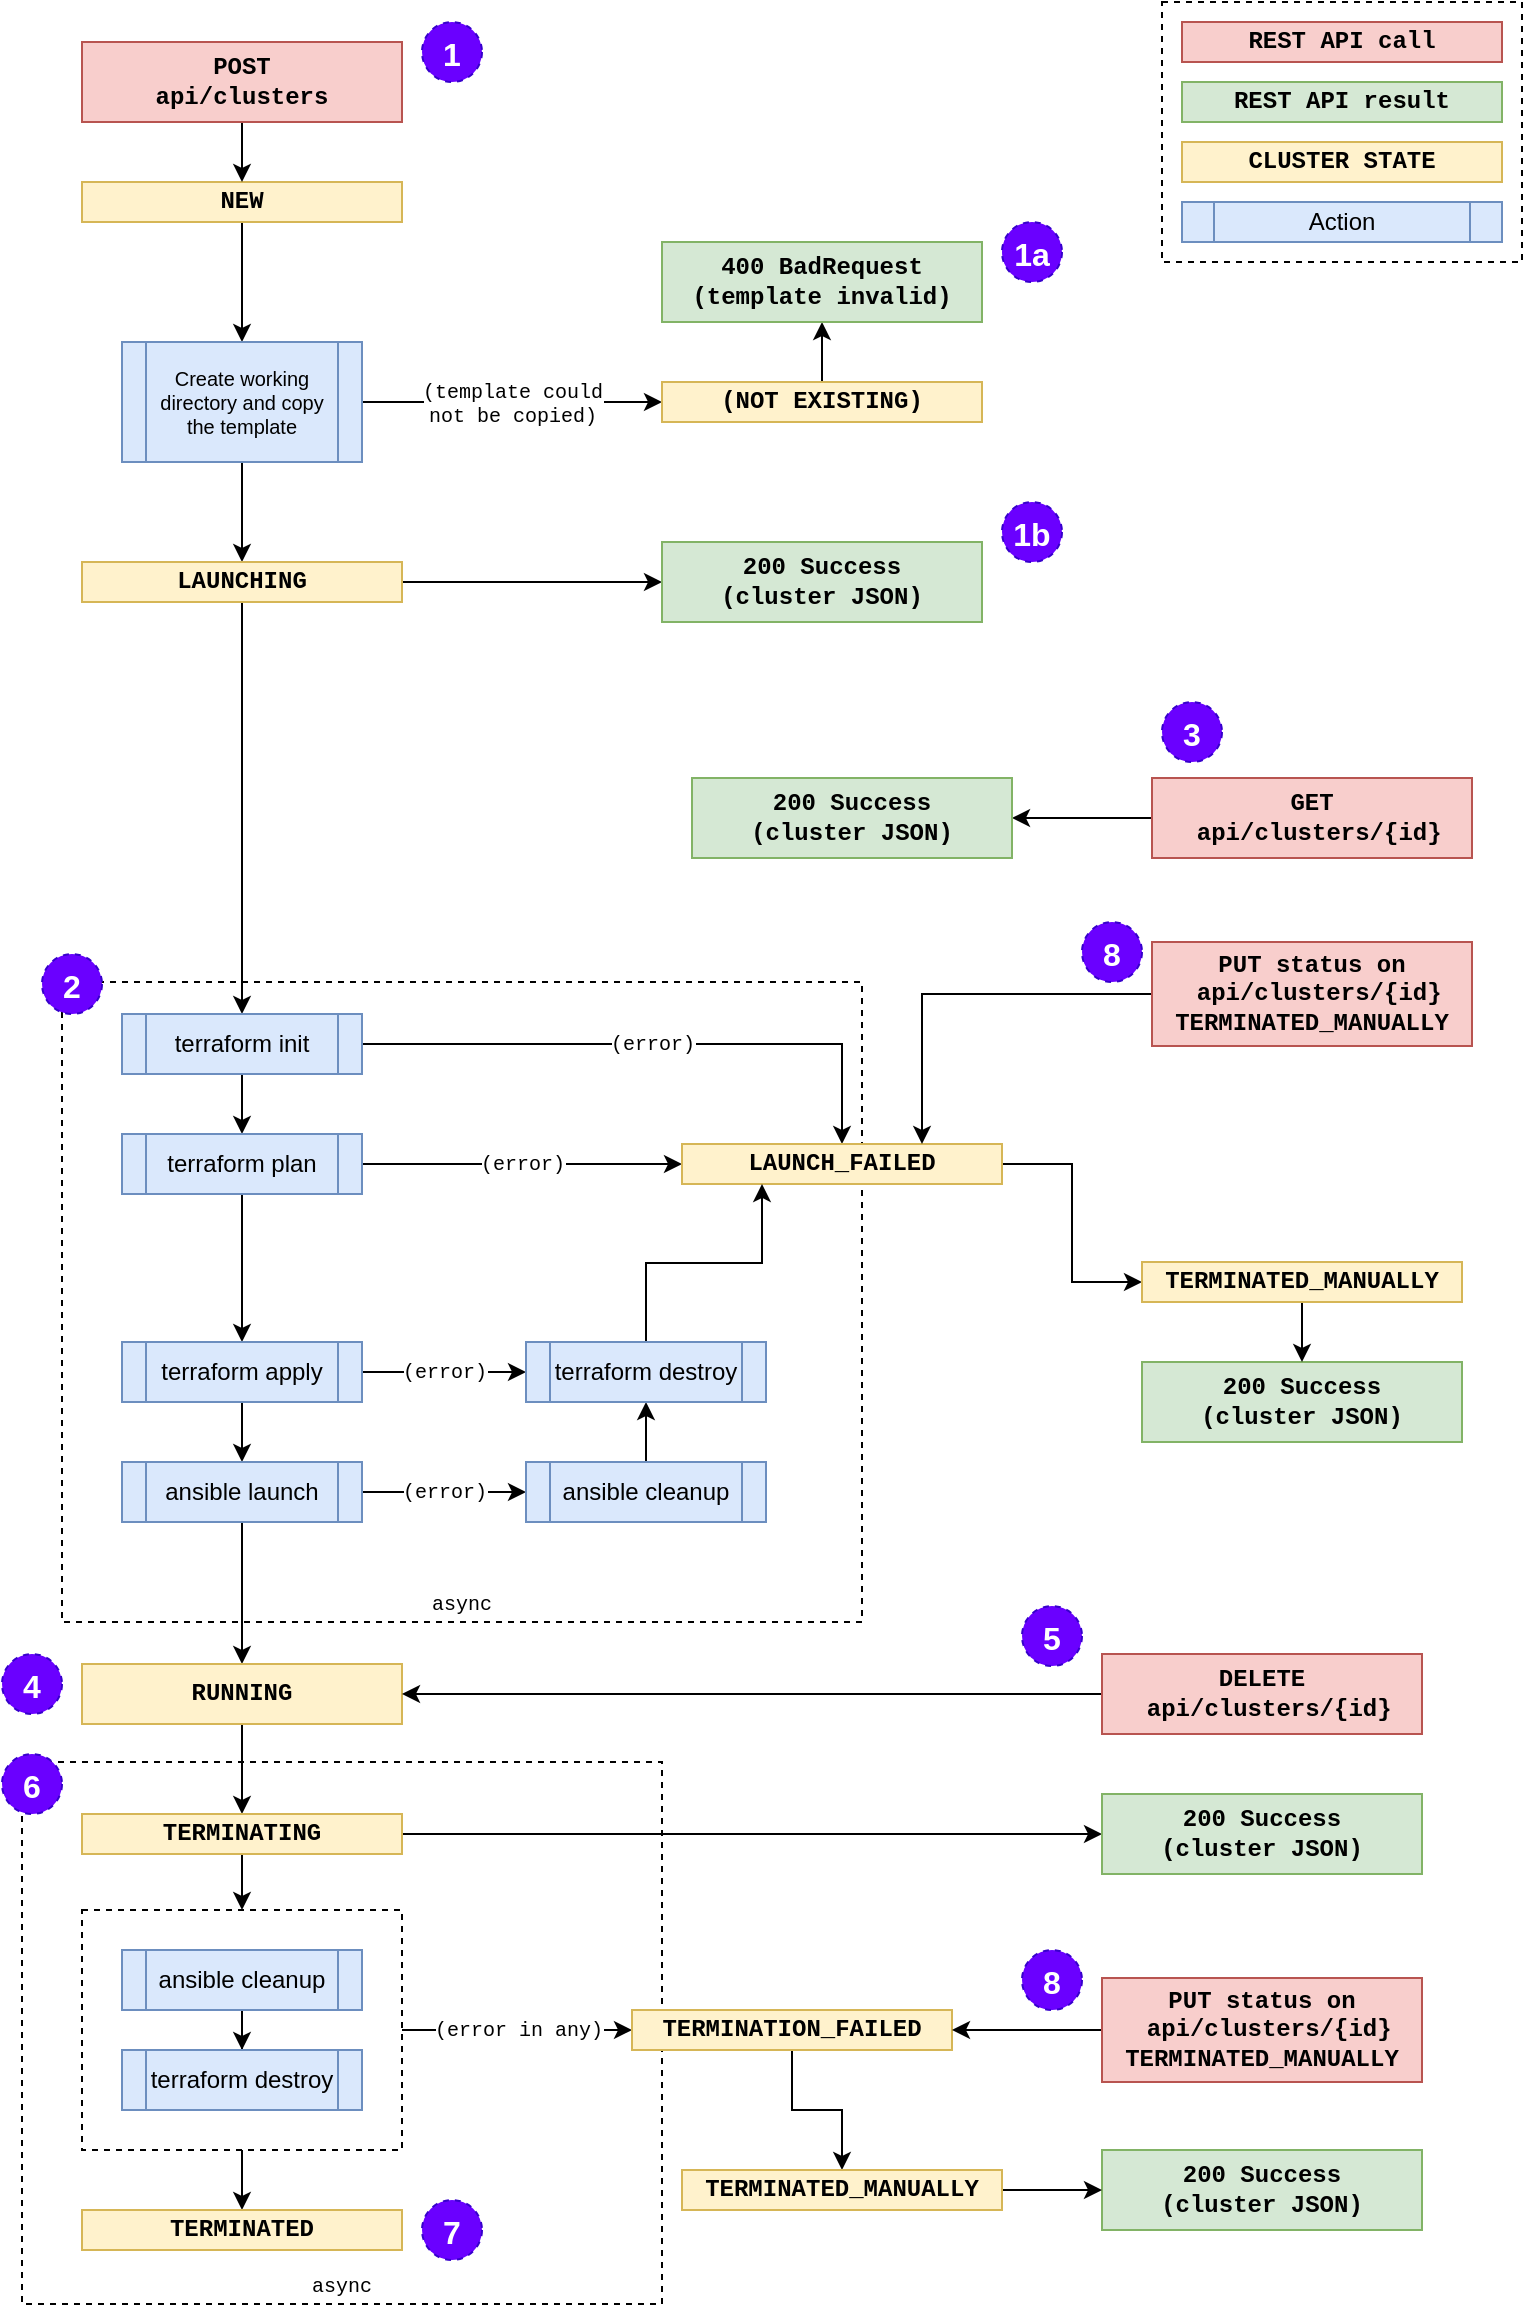 <mxfile version="20.8.10" type="device"><diagram name="Seite-1" id="es1dhhYif6ZFTBHxprAP"><mxGraphModel dx="1434" dy="792" grid="1" gridSize="10" guides="1" tooltips="1" connect="1" arrows="1" fold="1" page="1" pageScale="1" pageWidth="827" pageHeight="1169" math="0" shadow="0"><root><mxCell id="0"/><mxCell id="1" parent="0"/><mxCell id="VkuE4z6etnmgRdKNSwTB-87" value="&lt;div&gt;async&lt;/div&gt;" style="rounded=0;whiteSpace=wrap;html=1;fontFamily=Courier New;fontSize=10;dashed=1;align=center;verticalAlign=bottom;" vertex="1" parent="1"><mxGeometry x="50" y="890" width="320" height="271" as="geometry"/></mxCell><mxCell id="VkuE4z6etnmgRdKNSwTB-86" value="&lt;div&gt;async&lt;/div&gt;" style="rounded=0;whiteSpace=wrap;html=1;fontFamily=Courier New;fontSize=10;dashed=1;align=center;verticalAlign=bottom;" vertex="1" parent="1"><mxGeometry x="70" y="500" width="400" height="320" as="geometry"/></mxCell><mxCell id="VkuE4z6etnmgRdKNSwTB-69" style="edgeStyle=orthogonalEdgeStyle;rounded=0;orthogonalLoop=1;jettySize=auto;html=1;entryX=0.5;entryY=0;entryDx=0;entryDy=0;fontFamily=Courier New;fontSize=10;" edge="1" parent="1" source="VkuE4z6etnmgRdKNSwTB-68" target="VkuE4z6etnmgRdKNSwTB-64"><mxGeometry relative="1" as="geometry"/></mxCell><mxCell id="VkuE4z6etnmgRdKNSwTB-70" value="(error in any)" style="edgeStyle=orthogonalEdgeStyle;rounded=0;orthogonalLoop=1;jettySize=auto;html=1;fontFamily=Courier New;fontSize=10;" edge="1" parent="1" source="VkuE4z6etnmgRdKNSwTB-68" target="VkuE4z6etnmgRdKNSwTB-66"><mxGeometry relative="1" as="geometry"/></mxCell><mxCell id="VkuE4z6etnmgRdKNSwTB-68" value="" style="rounded=0;whiteSpace=wrap;html=1;fontFamily=Courier New;fontSize=10;dashed=1;" vertex="1" parent="1"><mxGeometry x="80" y="964" width="160" height="120" as="geometry"/></mxCell><mxCell id="VkuE4z6etnmgRdKNSwTB-55" value="" style="rounded=0;whiteSpace=wrap;html=1;fontFamily=Courier New;fontSize=10;dashed=1;" vertex="1" parent="1"><mxGeometry x="620" y="10" width="180" height="130" as="geometry"/></mxCell><mxCell id="VkuE4z6etnmgRdKNSwTB-2" style="edgeStyle=orthogonalEdgeStyle;rounded=0;orthogonalLoop=1;jettySize=auto;html=1;entryX=0.5;entryY=0;entryDx=0;entryDy=0;" edge="1" parent="1" source="VkuE4z6etnmgRdKNSwTB-1" target="VkuE4z6etnmgRdKNSwTB-3"><mxGeometry relative="1" as="geometry"><mxPoint x="230" y="300" as="targetPoint"/></mxGeometry></mxCell><mxCell id="VkuE4z6etnmgRdKNSwTB-1" value="NEW" style="rounded=0;whiteSpace=wrap;html=1;fillColor=#fff2cc;strokeColor=#d6b656;fontFamily=Courier New;fontStyle=1" vertex="1" parent="1"><mxGeometry x="80" y="100" width="160" height="20" as="geometry"/></mxCell><mxCell id="VkuE4z6etnmgRdKNSwTB-7" value="(template could&lt;br&gt;&lt;div&gt;not be copied)&lt;/div&gt;" style="edgeStyle=orthogonalEdgeStyle;rounded=0;orthogonalLoop=1;jettySize=auto;html=1;exitX=1;exitY=0.5;exitDx=0;exitDy=0;fontFamily=Courier New;fontSize=10;" edge="1" parent="1" source="VkuE4z6etnmgRdKNSwTB-3"><mxGeometry relative="1" as="geometry"><mxPoint x="370" y="210" as="targetPoint"/></mxGeometry></mxCell><mxCell id="VkuE4z6etnmgRdKNSwTB-17" style="edgeStyle=orthogonalEdgeStyle;rounded=0;orthogonalLoop=1;jettySize=auto;html=1;entryX=0.5;entryY=0;entryDx=0;entryDy=0;fontFamily=Courier New;fontSize=10;" edge="1" parent="1" source="VkuE4z6etnmgRdKNSwTB-3" target="VkuE4z6etnmgRdKNSwTB-16"><mxGeometry relative="1" as="geometry"/></mxCell><mxCell id="VkuE4z6etnmgRdKNSwTB-3" value="Create working directory and copy the template" style="shape=process;whiteSpace=wrap;html=1;backgroundOutline=1;fillColor=#dae8fc;strokeColor=#6c8ebf;fontSize=10;" vertex="1" parent="1"><mxGeometry x="100" y="180" width="120" height="60" as="geometry"/></mxCell><mxCell id="VkuE4z6etnmgRdKNSwTB-5" value="Action" style="shape=process;whiteSpace=wrap;html=1;backgroundOutline=1;fillColor=#dae8fc;strokeColor=#6c8ebf;" vertex="1" parent="1"><mxGeometry x="630" y="110" width="160" height="20" as="geometry"/></mxCell><mxCell id="VkuE4z6etnmgRdKNSwTB-6" value="CLUSTER STATE" style="rounded=0;whiteSpace=wrap;html=1;fillColor=#fff2cc;strokeColor=#d6b656;fontFamily=Courier New;fontStyle=1" vertex="1" parent="1"><mxGeometry x="630" y="80" width="160" height="20" as="geometry"/></mxCell><mxCell id="VkuE4z6etnmgRdKNSwTB-15" style="edgeStyle=orthogonalEdgeStyle;rounded=0;orthogonalLoop=1;jettySize=auto;html=1;entryX=0.5;entryY=1;entryDx=0;entryDy=0;fontFamily=Courier New;fontSize=10;" edge="1" parent="1" source="VkuE4z6etnmgRdKNSwTB-8" target="VkuE4z6etnmgRdKNSwTB-14"><mxGeometry relative="1" as="geometry"/></mxCell><mxCell id="VkuE4z6etnmgRdKNSwTB-8" value="(NOT EXISTING)" style="rounded=0;whiteSpace=wrap;html=1;fillColor=#fff2cc;strokeColor=#d6b656;fontFamily=Courier New;fontStyle=1" vertex="1" parent="1"><mxGeometry x="370" y="200" width="160" height="20" as="geometry"/></mxCell><mxCell id="VkuE4z6etnmgRdKNSwTB-10" value="REST API call" style="rounded=0;whiteSpace=wrap;html=1;fillColor=#f8cecc;strokeColor=#b85450;fontFamily=Courier New;fontStyle=1" vertex="1" parent="1"><mxGeometry x="630" y="20" width="160" height="20" as="geometry"/></mxCell><mxCell id="VkuE4z6etnmgRdKNSwTB-12" style="edgeStyle=orthogonalEdgeStyle;rounded=0;orthogonalLoop=1;jettySize=auto;html=1;entryX=0.5;entryY=0;entryDx=0;entryDy=0;fontFamily=Courier New;fontSize=10;" edge="1" parent="1" source="VkuE4z6etnmgRdKNSwTB-11" target="VkuE4z6etnmgRdKNSwTB-1"><mxGeometry relative="1" as="geometry"/></mxCell><mxCell id="VkuE4z6etnmgRdKNSwTB-11" value="&lt;div&gt;POST &lt;br&gt;&lt;/div&gt;&lt;div&gt;api/clusters&lt;/div&gt;" style="rounded=0;whiteSpace=wrap;html=1;fillColor=#f8cecc;strokeColor=#b85450;fontFamily=Courier New;fontStyle=1" vertex="1" parent="1"><mxGeometry x="80" y="30" width="160" height="40" as="geometry"/></mxCell><mxCell id="VkuE4z6etnmgRdKNSwTB-13" value="REST API result" style="rounded=0;whiteSpace=wrap;html=1;fillColor=#d5e8d4;strokeColor=#82b366;fontFamily=Courier New;fontStyle=1" vertex="1" parent="1"><mxGeometry x="630" y="50" width="160" height="20" as="geometry"/></mxCell><mxCell id="VkuE4z6etnmgRdKNSwTB-14" value="400 BadRequest&lt;br&gt;(template invalid)" style="rounded=0;whiteSpace=wrap;html=1;fillColor=#d5e8d4;strokeColor=#82b366;fontFamily=Courier New;fontStyle=1" vertex="1" parent="1"><mxGeometry x="370" y="130" width="160" height="40" as="geometry"/></mxCell><mxCell id="VkuE4z6etnmgRdKNSwTB-19" style="edgeStyle=orthogonalEdgeStyle;rounded=0;orthogonalLoop=1;jettySize=auto;html=1;fontFamily=Courier New;fontSize=10;" edge="1" parent="1" source="VkuE4z6etnmgRdKNSwTB-16" target="VkuE4z6etnmgRdKNSwTB-18"><mxGeometry relative="1" as="geometry"/></mxCell><mxCell id="VkuE4z6etnmgRdKNSwTB-22" style="edgeStyle=orthogonalEdgeStyle;rounded=0;orthogonalLoop=1;jettySize=auto;html=1;entryX=0.5;entryY=0;entryDx=0;entryDy=0;fontFamily=Courier New;fontSize=10;" edge="1" parent="1" source="VkuE4z6etnmgRdKNSwTB-16" target="VkuE4z6etnmgRdKNSwTB-21"><mxGeometry relative="1" as="geometry"/></mxCell><mxCell id="VkuE4z6etnmgRdKNSwTB-16" value="LAUNCHING" style="rounded=0;whiteSpace=wrap;html=1;fillColor=#fff2cc;strokeColor=#d6b656;fontFamily=Courier New;fontStyle=1" vertex="1" parent="1"><mxGeometry x="80" y="290" width="160" height="20" as="geometry"/></mxCell><mxCell id="VkuE4z6etnmgRdKNSwTB-18" value="200 Success&lt;br&gt;(cluster JSON)" style="rounded=0;whiteSpace=wrap;html=1;fillColor=#d5e8d4;strokeColor=#82b366;fontFamily=Courier New;fontStyle=1" vertex="1" parent="1"><mxGeometry x="370" y="280" width="160" height="40" as="geometry"/></mxCell><mxCell id="VkuE4z6etnmgRdKNSwTB-25" style="edgeStyle=orthogonalEdgeStyle;rounded=0;orthogonalLoop=1;jettySize=auto;html=1;entryX=0.5;entryY=0;entryDx=0;entryDy=0;fontFamily=Courier New;fontSize=10;" edge="1" parent="1" source="VkuE4z6etnmgRdKNSwTB-21" target="VkuE4z6etnmgRdKNSwTB-23"><mxGeometry relative="1" as="geometry"/></mxCell><mxCell id="VkuE4z6etnmgRdKNSwTB-29" value="(error)" style="edgeStyle=orthogonalEdgeStyle;rounded=0;orthogonalLoop=1;jettySize=auto;html=1;entryX=0.5;entryY=0;entryDx=0;entryDy=0;fontFamily=Courier New;fontSize=10;" edge="1" parent="1" source="VkuE4z6etnmgRdKNSwTB-21" target="VkuE4z6etnmgRdKNSwTB-28"><mxGeometry relative="1" as="geometry"/></mxCell><mxCell id="VkuE4z6etnmgRdKNSwTB-21" value="terraform init" style="shape=process;whiteSpace=wrap;html=1;backgroundOutline=1;fillColor=#dae8fc;strokeColor=#6c8ebf;" vertex="1" parent="1"><mxGeometry x="100" y="516" width="120" height="30" as="geometry"/></mxCell><mxCell id="VkuE4z6etnmgRdKNSwTB-27" style="edgeStyle=orthogonalEdgeStyle;rounded=0;orthogonalLoop=1;jettySize=auto;html=1;fontFamily=Courier New;fontSize=10;" edge="1" parent="1" source="VkuE4z6etnmgRdKNSwTB-23" target="VkuE4z6etnmgRdKNSwTB-26"><mxGeometry relative="1" as="geometry"/></mxCell><mxCell id="VkuE4z6etnmgRdKNSwTB-30" value="(error)" style="edgeStyle=orthogonalEdgeStyle;rounded=0;orthogonalLoop=1;jettySize=auto;html=1;entryX=0;entryY=0.5;entryDx=0;entryDy=0;fontFamily=Courier New;fontSize=10;" edge="1" parent="1" source="VkuE4z6etnmgRdKNSwTB-23" target="VkuE4z6etnmgRdKNSwTB-28"><mxGeometry relative="1" as="geometry"/></mxCell><mxCell id="VkuE4z6etnmgRdKNSwTB-23" value="terraform plan" style="shape=process;whiteSpace=wrap;html=1;backgroundOutline=1;fillColor=#dae8fc;strokeColor=#6c8ebf;" vertex="1" parent="1"><mxGeometry x="100" y="576" width="120" height="30" as="geometry"/></mxCell><mxCell id="VkuE4z6etnmgRdKNSwTB-32" style="edgeStyle=orthogonalEdgeStyle;rounded=0;orthogonalLoop=1;jettySize=auto;html=1;entryX=0.5;entryY=0;entryDx=0;entryDy=0;fontFamily=Courier New;fontSize=10;" edge="1" parent="1" source="VkuE4z6etnmgRdKNSwTB-26" target="VkuE4z6etnmgRdKNSwTB-31"><mxGeometry relative="1" as="geometry"/></mxCell><mxCell id="VkuE4z6etnmgRdKNSwTB-41" value="(error)" style="edgeStyle=orthogonalEdgeStyle;rounded=0;orthogonalLoop=1;jettySize=auto;html=1;entryX=0;entryY=0.5;entryDx=0;entryDy=0;fontFamily=Courier New;fontSize=10;" edge="1" parent="1" source="VkuE4z6etnmgRdKNSwTB-26" target="VkuE4z6etnmgRdKNSwTB-37"><mxGeometry relative="1" as="geometry"/></mxCell><mxCell id="VkuE4z6etnmgRdKNSwTB-26" value="terraform apply" style="shape=process;whiteSpace=wrap;html=1;backgroundOutline=1;fillColor=#dae8fc;strokeColor=#6c8ebf;" vertex="1" parent="1"><mxGeometry x="100" y="680" width="120" height="30" as="geometry"/></mxCell><mxCell id="VkuE4z6etnmgRdKNSwTB-84" style="edgeStyle=orthogonalEdgeStyle;rounded=0;orthogonalLoop=1;jettySize=auto;html=1;entryX=0;entryY=0.5;entryDx=0;entryDy=0;fontFamily=Courier New;fontSize=10;" edge="1" parent="1" source="VkuE4z6etnmgRdKNSwTB-28" target="VkuE4z6etnmgRdKNSwTB-82"><mxGeometry relative="1" as="geometry"/></mxCell><mxCell id="VkuE4z6etnmgRdKNSwTB-28" value="LAUNCH_FAILED" style="rounded=0;whiteSpace=wrap;html=1;fillColor=#fff2cc;strokeColor=#d6b656;fontFamily=Courier New;fontStyle=1" vertex="1" parent="1"><mxGeometry x="380" y="581" width="160" height="20" as="geometry"/></mxCell><mxCell id="VkuE4z6etnmgRdKNSwTB-35" style="edgeStyle=orthogonalEdgeStyle;rounded=0;orthogonalLoop=1;jettySize=auto;html=1;entryX=0.5;entryY=0;entryDx=0;entryDy=0;fontFamily=Courier New;fontSize=10;" edge="1" parent="1" source="VkuE4z6etnmgRdKNSwTB-31" target="VkuE4z6etnmgRdKNSwTB-34"><mxGeometry relative="1" as="geometry"/></mxCell><mxCell id="VkuE4z6etnmgRdKNSwTB-42" value="(error)" style="edgeStyle=orthogonalEdgeStyle;rounded=0;orthogonalLoop=1;jettySize=auto;html=1;entryX=0;entryY=0.5;entryDx=0;entryDy=0;fontFamily=Courier New;fontSize=10;" edge="1" parent="1" source="VkuE4z6etnmgRdKNSwTB-31" target="VkuE4z6etnmgRdKNSwTB-36"><mxGeometry relative="1" as="geometry"/></mxCell><mxCell id="VkuE4z6etnmgRdKNSwTB-31" value="ansible launch" style="shape=process;whiteSpace=wrap;html=1;backgroundOutline=1;fillColor=#dae8fc;strokeColor=#6c8ebf;" vertex="1" parent="1"><mxGeometry x="100" y="740" width="120" height="30" as="geometry"/></mxCell><mxCell id="VkuE4z6etnmgRdKNSwTB-52" style="edgeStyle=orthogonalEdgeStyle;rounded=0;orthogonalLoop=1;jettySize=auto;html=1;entryX=0.5;entryY=0;entryDx=0;entryDy=0;fontFamily=Courier New;fontSize=10;" edge="1" parent="1" source="VkuE4z6etnmgRdKNSwTB-34" target="VkuE4z6etnmgRdKNSwTB-51"><mxGeometry relative="1" as="geometry"/></mxCell><mxCell id="VkuE4z6etnmgRdKNSwTB-34" value="RUNNING" style="rounded=0;whiteSpace=wrap;html=1;fillColor=#fff2cc;strokeColor=#d6b656;fontFamily=Courier New;fontStyle=1" vertex="1" parent="1"><mxGeometry x="80" y="841" width="160" height="30" as="geometry"/></mxCell><mxCell id="VkuE4z6etnmgRdKNSwTB-43" style="edgeStyle=orthogonalEdgeStyle;rounded=0;orthogonalLoop=1;jettySize=auto;html=1;entryX=0.5;entryY=1;entryDx=0;entryDy=0;fontFamily=Courier New;fontSize=10;" edge="1" parent="1" source="VkuE4z6etnmgRdKNSwTB-36" target="VkuE4z6etnmgRdKNSwTB-37"><mxGeometry relative="1" as="geometry"/></mxCell><mxCell id="VkuE4z6etnmgRdKNSwTB-36" value="ansible cleanup" style="shape=process;whiteSpace=wrap;html=1;backgroundOutline=1;fillColor=#dae8fc;strokeColor=#6c8ebf;" vertex="1" parent="1"><mxGeometry x="302" y="740" width="120" height="30" as="geometry"/></mxCell><mxCell id="VkuE4z6etnmgRdKNSwTB-44" style="edgeStyle=orthogonalEdgeStyle;rounded=0;orthogonalLoop=1;jettySize=auto;html=1;entryX=0.25;entryY=1;entryDx=0;entryDy=0;fontFamily=Courier New;fontSize=10;" edge="1" parent="1" source="VkuE4z6etnmgRdKNSwTB-37" target="VkuE4z6etnmgRdKNSwTB-28"><mxGeometry relative="1" as="geometry"/></mxCell><mxCell id="VkuE4z6etnmgRdKNSwTB-37" value="terraform destroy" style="shape=process;whiteSpace=wrap;html=1;backgroundOutline=1;fillColor=#dae8fc;strokeColor=#6c8ebf;" vertex="1" parent="1"><mxGeometry x="302" y="680" width="120" height="30" as="geometry"/></mxCell><mxCell id="VkuE4z6etnmgRdKNSwTB-79" style="edgeStyle=orthogonalEdgeStyle;rounded=0;orthogonalLoop=1;jettySize=auto;html=1;entryX=1;entryY=0.5;entryDx=0;entryDy=0;fontFamily=Courier New;fontSize=10;" edge="1" parent="1" source="VkuE4z6etnmgRdKNSwTB-38" target="VkuE4z6etnmgRdKNSwTB-45"><mxGeometry relative="1" as="geometry"/></mxCell><mxCell id="VkuE4z6etnmgRdKNSwTB-38" value="&lt;div&gt;GET&lt;/div&gt;&lt;div&gt;&amp;nbsp;api/clusters/{id}&lt;/div&gt;" style="rounded=0;whiteSpace=wrap;html=1;fillColor=#f8cecc;strokeColor=#b85450;fontFamily=Courier New;fontStyle=1" vertex="1" parent="1"><mxGeometry x="615" y="398" width="160" height="40" as="geometry"/></mxCell><mxCell id="VkuE4z6etnmgRdKNSwTB-45" value="&lt;div&gt;200 Success&lt;/div&gt;&lt;div&gt;(cluster JSON)&lt;/div&gt;" style="rounded=0;whiteSpace=wrap;html=1;fillColor=#d5e8d4;strokeColor=#82b366;fontFamily=Courier New;fontStyle=1" vertex="1" parent="1"><mxGeometry x="385" y="398" width="160" height="40" as="geometry"/></mxCell><mxCell id="VkuE4z6etnmgRdKNSwTB-50" style="edgeStyle=orthogonalEdgeStyle;rounded=0;orthogonalLoop=1;jettySize=auto;html=1;entryX=1;entryY=0.5;entryDx=0;entryDy=0;fontFamily=Courier New;fontSize=10;" edge="1" parent="1" source="VkuE4z6etnmgRdKNSwTB-49" target="VkuE4z6etnmgRdKNSwTB-34"><mxGeometry relative="1" as="geometry"/></mxCell><mxCell id="VkuE4z6etnmgRdKNSwTB-49" value="&lt;div&gt;DELETE&lt;/div&gt;&lt;div&gt;&amp;nbsp;api/clusters/{id}&lt;/div&gt;" style="rounded=0;whiteSpace=wrap;html=1;fillColor=#f8cecc;strokeColor=#b85450;fontFamily=Courier New;fontStyle=1" vertex="1" parent="1"><mxGeometry x="590" y="836" width="160" height="40" as="geometry"/></mxCell><mxCell id="VkuE4z6etnmgRdKNSwTB-54" style="edgeStyle=orthogonalEdgeStyle;rounded=0;orthogonalLoop=1;jettySize=auto;html=1;fontFamily=Courier New;fontSize=10;" edge="1" parent="1" source="VkuE4z6etnmgRdKNSwTB-51" target="VkuE4z6etnmgRdKNSwTB-53"><mxGeometry relative="1" as="geometry"/></mxCell><mxCell id="VkuE4z6etnmgRdKNSwTB-72" style="edgeStyle=orthogonalEdgeStyle;rounded=0;orthogonalLoop=1;jettySize=auto;html=1;fontFamily=Courier New;fontSize=10;" edge="1" parent="1" source="VkuE4z6etnmgRdKNSwTB-51" target="VkuE4z6etnmgRdKNSwTB-68"><mxGeometry relative="1" as="geometry"/></mxCell><mxCell id="VkuE4z6etnmgRdKNSwTB-51" value="TERMINATING" style="rounded=0;whiteSpace=wrap;html=1;fillColor=#fff2cc;strokeColor=#d6b656;fontFamily=Courier New;fontStyle=1" vertex="1" parent="1"><mxGeometry x="80" y="916" width="160" height="20" as="geometry"/></mxCell><mxCell id="VkuE4z6etnmgRdKNSwTB-53" value="&lt;div&gt;200 Success&lt;/div&gt;&lt;div&gt;(cluster JSON)&lt;/div&gt;" style="rounded=0;whiteSpace=wrap;html=1;fillColor=#d5e8d4;strokeColor=#82b366;fontFamily=Courier New;fontStyle=1" vertex="1" parent="1"><mxGeometry x="590" y="906" width="160" height="40" as="geometry"/></mxCell><mxCell id="VkuE4z6etnmgRdKNSwTB-59" value="" style="shape=image;html=1;verticalAlign=top;verticalLabelPosition=bottom;labelBackgroundColor=#ffffff;imageAspect=0;aspect=fixed;image=https://cdn0.iconfinder.com/data/icons/phosphor-regular-vol-3/256/hourglass-128.png;dashed=1;fontFamily=Courier New;fontSize=10;" vertex="1" parent="1"><mxGeometry x="80" y="842" width="30" height="30" as="geometry"/></mxCell><mxCell id="VkuE4z6etnmgRdKNSwTB-63" style="edgeStyle=orthogonalEdgeStyle;rounded=0;orthogonalLoop=1;jettySize=auto;html=1;fontFamily=Courier New;fontSize=10;" edge="1" parent="1" source="VkuE4z6etnmgRdKNSwTB-60" target="VkuE4z6etnmgRdKNSwTB-61"><mxGeometry relative="1" as="geometry"/></mxCell><mxCell id="VkuE4z6etnmgRdKNSwTB-60" value="ansible cleanup" style="shape=process;whiteSpace=wrap;html=1;backgroundOutline=1;fillColor=#dae8fc;strokeColor=#6c8ebf;" vertex="1" parent="1"><mxGeometry x="100" y="984" width="120" height="30" as="geometry"/></mxCell><mxCell id="VkuE4z6etnmgRdKNSwTB-61" value="terraform destroy" style="shape=process;whiteSpace=wrap;html=1;backgroundOutline=1;fillColor=#dae8fc;strokeColor=#6c8ebf;" vertex="1" parent="1"><mxGeometry x="100" y="1034" width="120" height="30" as="geometry"/></mxCell><mxCell id="VkuE4z6etnmgRdKNSwTB-64" value="TERMINATED" style="rounded=0;whiteSpace=wrap;html=1;fillColor=#fff2cc;strokeColor=#d6b656;fontFamily=Courier New;fontStyle=1" vertex="1" parent="1"><mxGeometry x="80" y="1114" width="160" height="20" as="geometry"/></mxCell><mxCell id="VkuE4z6etnmgRdKNSwTB-78" style="edgeStyle=orthogonalEdgeStyle;rounded=0;orthogonalLoop=1;jettySize=auto;html=1;entryX=0.5;entryY=0;entryDx=0;entryDy=0;fontFamily=Courier New;fontSize=10;" edge="1" parent="1" source="VkuE4z6etnmgRdKNSwTB-66" target="VkuE4z6etnmgRdKNSwTB-76"><mxGeometry relative="1" as="geometry"/></mxCell><mxCell id="VkuE4z6etnmgRdKNSwTB-66" value="TERMINATION_FAILED" style="rounded=0;whiteSpace=wrap;html=1;fillColor=#fff2cc;strokeColor=#d6b656;fontFamily=Courier New;fontStyle=1" vertex="1" parent="1"><mxGeometry x="355" y="1014" width="160" height="20" as="geometry"/></mxCell><mxCell id="VkuE4z6etnmgRdKNSwTB-75" style="edgeStyle=orthogonalEdgeStyle;rounded=0;orthogonalLoop=1;jettySize=auto;html=1;entryX=1;entryY=0.5;entryDx=0;entryDy=0;fontFamily=Courier New;fontSize=10;" edge="1" parent="1" source="VkuE4z6etnmgRdKNSwTB-73" target="VkuE4z6etnmgRdKNSwTB-66"><mxGeometry relative="1" as="geometry"/></mxCell><mxCell id="VkuE4z6etnmgRdKNSwTB-73" value="&lt;div&gt;PUT status on&lt;br&gt;&lt;/div&gt;&lt;div&gt;&amp;nbsp;api/clusters/{id}&lt;/div&gt;&lt;div&gt;TERMINATED_MANUALLY&lt;br&gt;&lt;/div&gt;" style="rounded=0;whiteSpace=wrap;html=1;fillColor=#f8cecc;strokeColor=#b85450;fontFamily=Courier New;fontStyle=1" vertex="1" parent="1"><mxGeometry x="590" y="998" width="160" height="52" as="geometry"/></mxCell><mxCell id="VkuE4z6etnmgRdKNSwTB-74" value="&lt;div&gt;200 Success&lt;/div&gt;&lt;div&gt;(cluster JSON)&lt;/div&gt;" style="rounded=0;whiteSpace=wrap;html=1;fillColor=#d5e8d4;strokeColor=#82b366;fontFamily=Courier New;fontStyle=1" vertex="1" parent="1"><mxGeometry x="590" y="1084" width="160" height="40" as="geometry"/></mxCell><mxCell id="VkuE4z6etnmgRdKNSwTB-77" style="edgeStyle=orthogonalEdgeStyle;rounded=0;orthogonalLoop=1;jettySize=auto;html=1;entryX=0;entryY=0.5;entryDx=0;entryDy=0;fontFamily=Courier New;fontSize=10;" edge="1" parent="1" source="VkuE4z6etnmgRdKNSwTB-76" target="VkuE4z6etnmgRdKNSwTB-74"><mxGeometry relative="1" as="geometry"/></mxCell><mxCell id="VkuE4z6etnmgRdKNSwTB-76" value="TERMINATED_MANUALLY" style="rounded=0;whiteSpace=wrap;html=1;fillColor=#fff2cc;strokeColor=#d6b656;fontFamily=Courier New;fontStyle=1" vertex="1" parent="1"><mxGeometry x="380" y="1094" width="160" height="20" as="geometry"/></mxCell><mxCell id="VkuE4z6etnmgRdKNSwTB-83" style="edgeStyle=orthogonalEdgeStyle;rounded=0;orthogonalLoop=1;jettySize=auto;html=1;entryX=0.75;entryY=0;entryDx=0;entryDy=0;fontFamily=Courier New;fontSize=10;" edge="1" parent="1" source="VkuE4z6etnmgRdKNSwTB-80" target="VkuE4z6etnmgRdKNSwTB-28"><mxGeometry relative="1" as="geometry"/></mxCell><mxCell id="VkuE4z6etnmgRdKNSwTB-80" value="&lt;div&gt;PUT status on&lt;br&gt;&lt;/div&gt;&lt;div&gt;&amp;nbsp;api/clusters/{id}&lt;/div&gt;&lt;div&gt;TERMINATED_MANUALLY&lt;br&gt;&lt;/div&gt;" style="rounded=0;whiteSpace=wrap;html=1;fillColor=#f8cecc;strokeColor=#b85450;fontFamily=Courier New;fontStyle=1" vertex="1" parent="1"><mxGeometry x="615" y="480" width="160" height="52" as="geometry"/></mxCell><mxCell id="VkuE4z6etnmgRdKNSwTB-81" value="&lt;div&gt;200 Success&lt;/div&gt;&lt;div&gt;(cluster JSON)&lt;/div&gt;" style="rounded=0;whiteSpace=wrap;html=1;fillColor=#d5e8d4;strokeColor=#82b366;fontFamily=Courier New;fontStyle=1" vertex="1" parent="1"><mxGeometry x="610" y="690" width="160" height="40" as="geometry"/></mxCell><mxCell id="VkuE4z6etnmgRdKNSwTB-85" style="edgeStyle=orthogonalEdgeStyle;rounded=0;orthogonalLoop=1;jettySize=auto;html=1;entryX=0.5;entryY=0;entryDx=0;entryDy=0;fontFamily=Courier New;fontSize=10;" edge="1" parent="1" source="VkuE4z6etnmgRdKNSwTB-82" target="VkuE4z6etnmgRdKNSwTB-81"><mxGeometry relative="1" as="geometry"/></mxCell><mxCell id="VkuE4z6etnmgRdKNSwTB-82" value="TERMINATED_MANUALLY" style="rounded=0;whiteSpace=wrap;html=1;fillColor=#fff2cc;strokeColor=#d6b656;fontFamily=Courier New;fontStyle=1" vertex="1" parent="1"><mxGeometry x="610" y="640" width="160" height="20" as="geometry"/></mxCell><mxCell id="VkuE4z6etnmgRdKNSwTB-88" value="1" style="ellipse;whiteSpace=wrap;html=1;dashed=1;fontFamily=Helvetica;fontSize=16;fillColor=#6a00ff;fontColor=#ffffff;strokeColor=#3700CC;fontStyle=1;verticalAlign=top;" vertex="1" parent="1"><mxGeometry x="250" y="20" width="30" height="30" as="geometry"/></mxCell><mxCell id="VkuE4z6etnmgRdKNSwTB-90" value="1a" style="ellipse;whiteSpace=wrap;html=1;dashed=1;fontFamily=Helvetica;fontSize=16;fillColor=#6a00ff;fontColor=#ffffff;strokeColor=#3700CC;fontStyle=1;verticalAlign=top;" vertex="1" parent="1"><mxGeometry x="540" y="120" width="30" height="30" as="geometry"/></mxCell><mxCell id="VkuE4z6etnmgRdKNSwTB-91" value="1b" style="ellipse;whiteSpace=wrap;html=1;dashed=1;fontFamily=Helvetica;fontSize=16;fillColor=#6a00ff;fontColor=#ffffff;strokeColor=#3700CC;fontStyle=1;verticalAlign=top;" vertex="1" parent="1"><mxGeometry x="540" y="260" width="30" height="30" as="geometry"/></mxCell><mxCell id="VkuE4z6etnmgRdKNSwTB-92" value="3" style="ellipse;whiteSpace=wrap;html=1;dashed=1;fontFamily=Helvetica;fontSize=16;fillColor=#6a00ff;fontColor=#ffffff;strokeColor=#3700CC;fontStyle=1;verticalAlign=top;" vertex="1" parent="1"><mxGeometry x="620" y="360" width="30" height="30" as="geometry"/></mxCell><mxCell id="VkuE4z6etnmgRdKNSwTB-93" value="2" style="ellipse;whiteSpace=wrap;html=1;dashed=1;fontFamily=Helvetica;fontSize=16;fillColor=#6a00ff;fontColor=#ffffff;strokeColor=#3700CC;fontStyle=1;verticalAlign=top;" vertex="1" parent="1"><mxGeometry x="60" y="486" width="30" height="30" as="geometry"/></mxCell><mxCell id="VkuE4z6etnmgRdKNSwTB-94" value="4" style="ellipse;whiteSpace=wrap;html=1;dashed=1;fontFamily=Helvetica;fontSize=16;fillColor=#6a00ff;fontColor=#ffffff;strokeColor=#3700CC;fontStyle=1;verticalAlign=top;" vertex="1" parent="1"><mxGeometry x="40" y="836" width="30" height="30" as="geometry"/></mxCell><mxCell id="VkuE4z6etnmgRdKNSwTB-95" value="5" style="ellipse;whiteSpace=wrap;html=1;dashed=1;fontFamily=Helvetica;fontSize=16;fillColor=#6a00ff;fontColor=#ffffff;strokeColor=#3700CC;fontStyle=1;verticalAlign=top;" vertex="1" parent="1"><mxGeometry x="550" y="812" width="30" height="30" as="geometry"/></mxCell><mxCell id="VkuE4z6etnmgRdKNSwTB-96" value="6" style="ellipse;whiteSpace=wrap;html=1;dashed=1;fontFamily=Helvetica;fontSize=16;fillColor=#6a00ff;fontColor=#ffffff;strokeColor=#3700CC;fontStyle=1;verticalAlign=top;" vertex="1" parent="1"><mxGeometry x="40" y="886" width="30" height="30" as="geometry"/></mxCell><mxCell id="VkuE4z6etnmgRdKNSwTB-97" value="7" style="ellipse;whiteSpace=wrap;html=1;dashed=1;fontFamily=Helvetica;fontSize=16;fillColor=#6a00ff;fontColor=#ffffff;strokeColor=#3700CC;fontStyle=1;verticalAlign=top;" vertex="1" parent="1"><mxGeometry x="250" y="1109" width="30" height="30" as="geometry"/></mxCell><mxCell id="VkuE4z6etnmgRdKNSwTB-98" value="8" style="ellipse;whiteSpace=wrap;html=1;dashed=1;fontFamily=Helvetica;fontSize=16;fillColor=#6a00ff;fontColor=#ffffff;strokeColor=#3700CC;fontStyle=1;verticalAlign=top;" vertex="1" parent="1"><mxGeometry x="580" y="470" width="30" height="30" as="geometry"/></mxCell><mxCell id="VkuE4z6etnmgRdKNSwTB-100" value="8" style="ellipse;whiteSpace=wrap;html=1;dashed=1;fontFamily=Helvetica;fontSize=16;fillColor=#6a00ff;fontColor=#ffffff;strokeColor=#3700CC;fontStyle=1;verticalAlign=top;" vertex="1" parent="1"><mxGeometry x="550" y="984" width="30" height="30" as="geometry"/></mxCell></root></mxGraphModel></diagram></mxfile>